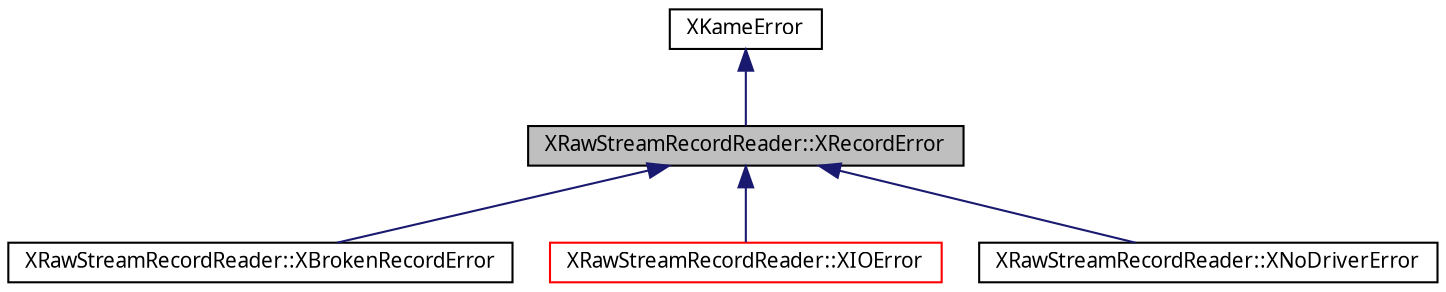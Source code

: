 digraph G
{
  edge [fontname="FreeSans.ttf",fontsize=10,labelfontname="FreeSans.ttf",labelfontsize=10];
  node [fontname="FreeSans.ttf",fontsize=10,shape=record];
  Node1 [label="XRawStreamRecordReader::XRecordError",height=0.2,width=0.4,color="black", fillcolor="grey75", style="filled" fontcolor="black"];
  Node2 -> Node1 [dir=back,color="midnightblue",fontsize=10,style="solid",fontname="FreeSans.ttf"];
  Node2 [label="XKameError",height=0.2,width=0.4,color="black", fillcolor="white", style="filled",URL="$struct_x_kame_error.html"];
  Node1 -> Node3 [dir=back,color="midnightblue",fontsize=10,style="solid",fontname="FreeSans.ttf"];
  Node3 [label="XRawStreamRecordReader::XBrokenRecordError",height=0.2,width=0.4,color="black", fillcolor="white", style="filled",URL="$struct_x_raw_stream_record_reader_1_1_x_broken_record_error.html"];
  Node1 -> Node4 [dir=back,color="midnightblue",fontsize=10,style="solid",fontname="FreeSans.ttf"];
  Node4 [label="XRawStreamRecordReader::XIOError",height=0.2,width=0.4,color="red", fillcolor="white", style="filled",URL="$struct_x_raw_stream_record_reader_1_1_x_i_o_error.html"];
  Node1 -> Node5 [dir=back,color="midnightblue",fontsize=10,style="solid",fontname="FreeSans.ttf"];
  Node5 [label="XRawStreamRecordReader::XNoDriverError",height=0.2,width=0.4,color="black", fillcolor="white", style="filled",URL="$struct_x_raw_stream_record_reader_1_1_x_no_driver_error.html"];
}

